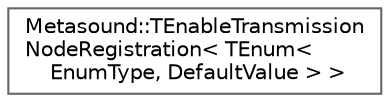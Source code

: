 digraph "Graphical Class Hierarchy"
{
 // INTERACTIVE_SVG=YES
 // LATEX_PDF_SIZE
  bgcolor="transparent";
  edge [fontname=Helvetica,fontsize=10,labelfontname=Helvetica,labelfontsize=10];
  node [fontname=Helvetica,fontsize=10,shape=box,height=0.2,width=0.4];
  rankdir="LR";
  Node0 [id="Node000000",label="Metasound::TEnableTransmission\lNodeRegistration\< TEnum\<\l EnumType, DefaultValue \> \>",height=0.2,width=0.4,color="grey40", fillcolor="white", style="filled",URL="$dd/df0/structMetasound_1_1TEnableTransmissionNodeRegistration_3_01TEnum_3_01EnumType_00_01DefaultValue_01_4_01_4.html",tooltip=" "];
}

